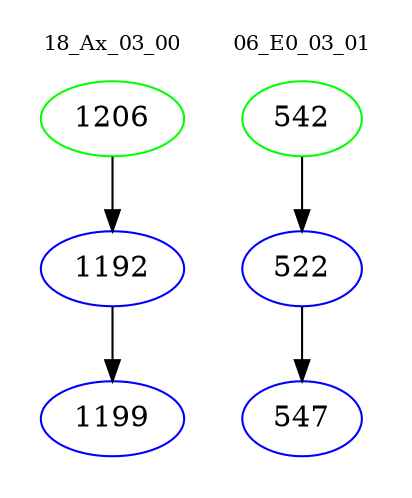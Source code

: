digraph{
subgraph cluster_0 {
color = white
label = "18_Ax_03_00";
fontsize=10;
T0_1206 [label="1206", color="green"]
T0_1206 -> T0_1192 [color="black"]
T0_1192 [label="1192", color="blue"]
T0_1192 -> T0_1199 [color="black"]
T0_1199 [label="1199", color="blue"]
}
subgraph cluster_1 {
color = white
label = "06_E0_03_01";
fontsize=10;
T1_542 [label="542", color="green"]
T1_542 -> T1_522 [color="black"]
T1_522 [label="522", color="blue"]
T1_522 -> T1_547 [color="black"]
T1_547 [label="547", color="blue"]
}
}
